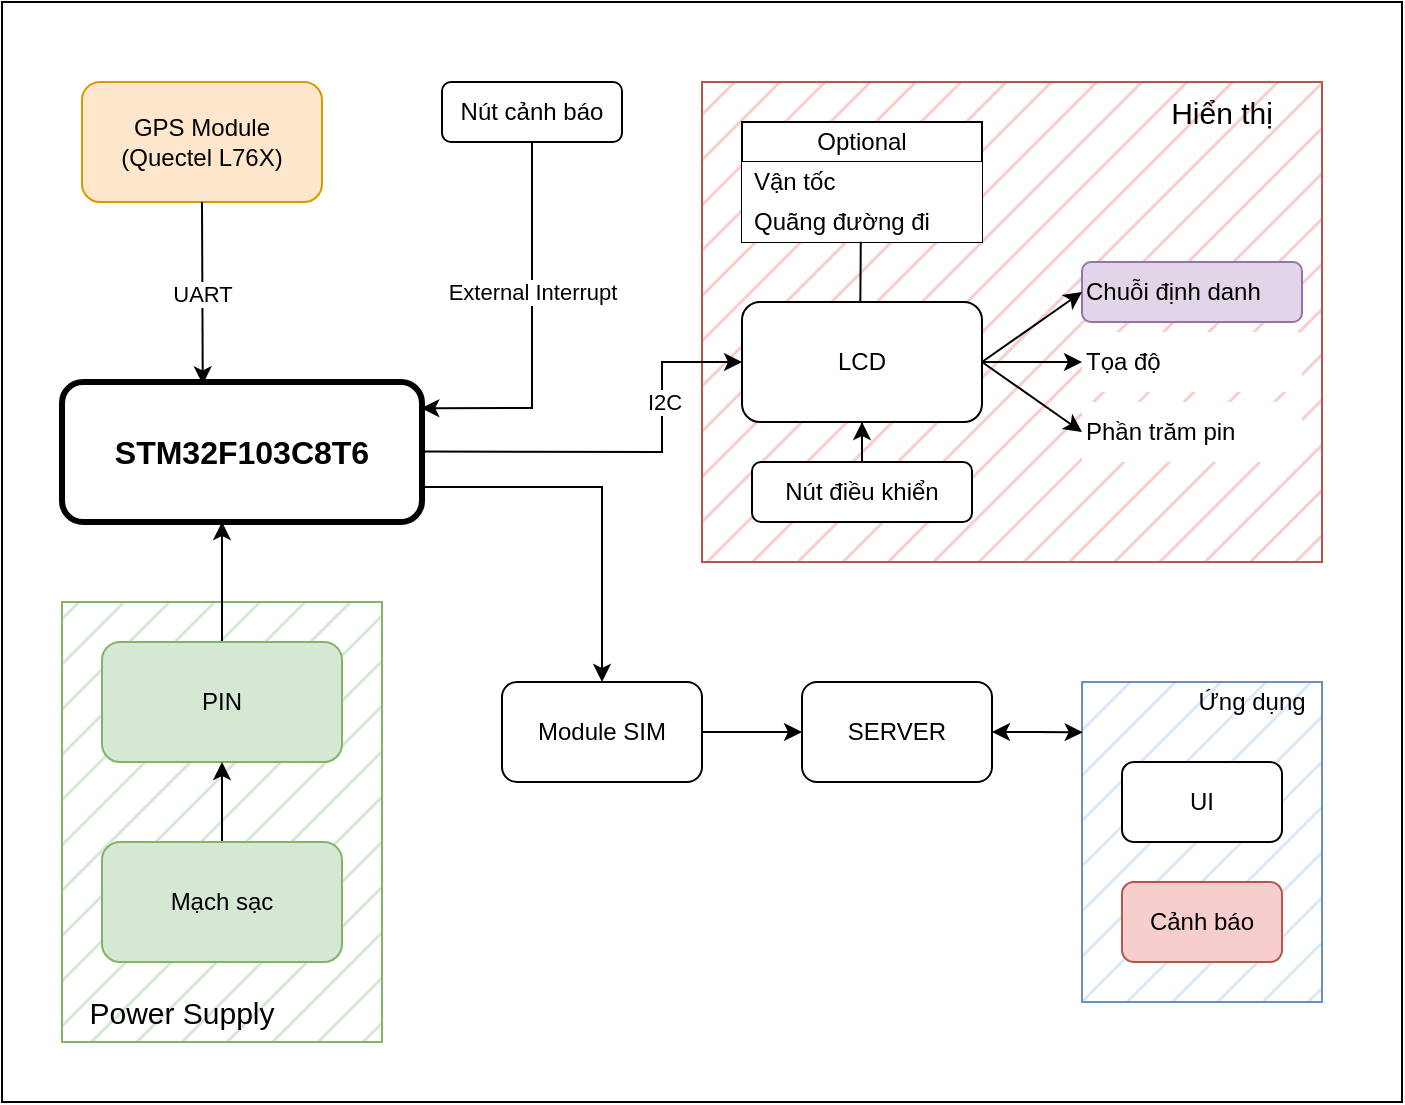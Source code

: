 <mxfile version="24.2.5" type="github">
  <diagram name="Page-1" id="vP7GKqEe_UTquGLLv8JT">
    <mxGraphModel dx="1158" dy="597" grid="1" gridSize="10" guides="1" tooltips="1" connect="1" arrows="1" fold="1" page="1" pageScale="1" pageWidth="850" pageHeight="1100" math="0" shadow="0">
      <root>
        <mxCell id="0" />
        <mxCell id="1" parent="0" />
        <mxCell id="70fF8Lxhg9ggZ1zZ8sWO-58" value="" style="rounded=0;whiteSpace=wrap;html=1;" parent="1" vertex="1">
          <mxGeometry x="270" y="150" width="700" height="550" as="geometry" />
        </mxCell>
        <mxCell id="70fF8Lxhg9ggZ1zZ8sWO-54" value="" style="rounded=0;whiteSpace=wrap;html=1;fillColor=#dae8fc;strokeColor=#6c8ebf;fillStyle=hatch;" parent="1" vertex="1">
          <mxGeometry x="810" y="490" width="120" height="160" as="geometry" />
        </mxCell>
        <mxCell id="70fF8Lxhg9ggZ1zZ8sWO-38" value="" style="rounded=0;whiteSpace=wrap;html=1;fillColor=#f8cecc;strokeColor=#b85450;fillStyle=hatch;" parent="1" vertex="1">
          <mxGeometry x="620" y="190" width="310" height="240" as="geometry" />
        </mxCell>
        <mxCell id="70fF8Lxhg9ggZ1zZ8sWO-16" value="" style="rounded=0;whiteSpace=wrap;html=1;fillColor=#d5e8d4;strokeColor=#82b366;fillStyle=hatch;" parent="1" vertex="1">
          <mxGeometry x="300" y="450" width="160" height="220" as="geometry" />
        </mxCell>
        <mxCell id="rKckvZo6JhOjvVGpJgdQ-3" style="edgeStyle=orthogonalEdgeStyle;rounded=0;orthogonalLoop=1;jettySize=auto;html=1;exitX=1;exitY=0.75;exitDx=0;exitDy=0;entryX=0.5;entryY=0;entryDx=0;entryDy=0;" edge="1" parent="1" source="70fF8Lxhg9ggZ1zZ8sWO-1" target="rKckvZo6JhOjvVGpJgdQ-1">
          <mxGeometry relative="1" as="geometry" />
        </mxCell>
        <mxCell id="70fF8Lxhg9ggZ1zZ8sWO-1" value="&lt;font style=&quot;font-size: 16px;&quot;&gt;&lt;b style=&quot;font-size: 16px;&quot;&gt;STM32F103C8T6&lt;/b&gt;&lt;/font&gt;" style="rounded=1;whiteSpace=wrap;html=1;strokeWidth=3;fontSize=16;" parent="1" vertex="1">
          <mxGeometry x="300" y="340" width="180" height="70" as="geometry" />
        </mxCell>
        <mxCell id="70fF8Lxhg9ggZ1zZ8sWO-2" value="&lt;div&gt;GPS Module&lt;/div&gt;&lt;div&gt;(Quectel L76X)&lt;br&gt;&lt;/div&gt;" style="rounded=1;whiteSpace=wrap;html=1;fillColor=#ffe6cc;strokeColor=#d79b00;" parent="1" vertex="1">
          <mxGeometry x="310" y="190" width="120" height="60" as="geometry" />
        </mxCell>
        <mxCell id="70fF8Lxhg9ggZ1zZ8sWO-4" value="" style="endArrow=classic;html=1;rounded=0;entryX=0.391;entryY=0.017;entryDx=0;entryDy=0;exitX=0.5;exitY=1;exitDx=0;exitDy=0;entryPerimeter=0;" parent="1" source="70fF8Lxhg9ggZ1zZ8sWO-2" target="70fF8Lxhg9ggZ1zZ8sWO-1" edge="1">
          <mxGeometry relative="1" as="geometry">
            <mxPoint x="425" y="270" as="sourcePoint" />
            <mxPoint x="525" y="270" as="targetPoint" />
          </mxGeometry>
        </mxCell>
        <mxCell id="70fF8Lxhg9ggZ1zZ8sWO-5" value="&lt;div&gt;UART&lt;/div&gt;" style="edgeLabel;resizable=0;html=1;;align=center;verticalAlign=middle;" parent="70fF8Lxhg9ggZ1zZ8sWO-4" connectable="0" vertex="1">
          <mxGeometry relative="1" as="geometry" />
        </mxCell>
        <mxCell id="70fF8Lxhg9ggZ1zZ8sWO-6" value="Nút cảnh báo" style="rounded=1;whiteSpace=wrap;html=1;" parent="1" vertex="1">
          <mxGeometry x="490" y="190" width="90" height="30" as="geometry" />
        </mxCell>
        <mxCell id="70fF8Lxhg9ggZ1zZ8sWO-8" value="" style="endArrow=classic;html=1;rounded=0;entryX=0.998;entryY=0.187;entryDx=0;entryDy=0;exitX=0.5;exitY=1;exitDx=0;exitDy=0;entryPerimeter=0;" parent="1" source="70fF8Lxhg9ggZ1zZ8sWO-6" target="70fF8Lxhg9ggZ1zZ8sWO-1" edge="1">
          <mxGeometry relative="1" as="geometry">
            <mxPoint x="574.8" y="220" as="sourcePoint" />
            <mxPoint x="574.8" y="310" as="targetPoint" />
            <Array as="points">
              <mxPoint x="535" y="353" />
            </Array>
          </mxGeometry>
        </mxCell>
        <mxCell id="70fF8Lxhg9ggZ1zZ8sWO-9" value="External Interrupt" style="edgeLabel;resizable=0;html=1;;align=center;verticalAlign=middle;" parent="70fF8Lxhg9ggZ1zZ8sWO-8" connectable="0" vertex="1">
          <mxGeometry relative="1" as="geometry">
            <mxPoint y="-19" as="offset" />
          </mxGeometry>
        </mxCell>
        <mxCell id="70fF8Lxhg9ggZ1zZ8sWO-14" style="edgeStyle=orthogonalEdgeStyle;rounded=0;orthogonalLoop=1;jettySize=auto;html=1;" parent="1" source="70fF8Lxhg9ggZ1zZ8sWO-11" edge="1">
          <mxGeometry relative="1" as="geometry">
            <mxPoint x="380" y="410" as="targetPoint" />
            <Array as="points">
              <mxPoint x="380" y="410" />
            </Array>
          </mxGeometry>
        </mxCell>
        <mxCell id="70fF8Lxhg9ggZ1zZ8sWO-11" value="PIN" style="rounded=1;whiteSpace=wrap;html=1;fillColor=#d5e8d4;strokeColor=#82b366;" parent="1" vertex="1">
          <mxGeometry x="320" y="470" width="120" height="60" as="geometry" />
        </mxCell>
        <mxCell id="70fF8Lxhg9ggZ1zZ8sWO-13" style="edgeStyle=orthogonalEdgeStyle;rounded=0;orthogonalLoop=1;jettySize=auto;html=1;entryX=0.5;entryY=1;entryDx=0;entryDy=0;" parent="1" source="70fF8Lxhg9ggZ1zZ8sWO-12" target="70fF8Lxhg9ggZ1zZ8sWO-11" edge="1">
          <mxGeometry relative="1" as="geometry" />
        </mxCell>
        <mxCell id="70fF8Lxhg9ggZ1zZ8sWO-12" value="Mạch sạc " style="rounded=1;whiteSpace=wrap;html=1;fillColor=#d5e8d4;strokeColor=#82b366;" parent="1" vertex="1">
          <mxGeometry x="320" y="570" width="120" height="60" as="geometry" />
        </mxCell>
        <mxCell id="70fF8Lxhg9ggZ1zZ8sWO-17" value="&lt;div style=&quot;font-size: 15px;&quot;&gt;Power Supply &lt;br style=&quot;font-size: 15px;&quot;&gt;&lt;/div&gt;" style="text;html=1;align=center;verticalAlign=middle;whiteSpace=wrap;rounded=0;fontSize=15;fillColor=none;" parent="1" vertex="1">
          <mxGeometry x="300" y="640" width="120" height="30" as="geometry" />
        </mxCell>
        <mxCell id="70fF8Lxhg9ggZ1zZ8sWO-18" value="LCD" style="rounded=1;whiteSpace=wrap;html=1;fontSize=12;" parent="1" vertex="1">
          <mxGeometry x="640" y="300" width="120" height="60" as="geometry" />
        </mxCell>
        <mxCell id="70fF8Lxhg9ggZ1zZ8sWO-20" value="" style="endArrow=classic;html=1;rounded=0;entryX=0;entryY=0.5;entryDx=0;entryDy=0;" parent="1" target="70fF8Lxhg9ggZ1zZ8sWO-18" edge="1">
          <mxGeometry relative="1" as="geometry">
            <mxPoint x="480" y="374.76" as="sourcePoint" />
            <mxPoint x="580" y="374.76" as="targetPoint" />
            <Array as="points">
              <mxPoint x="600" y="375" />
              <mxPoint x="600" y="330" />
            </Array>
          </mxGeometry>
        </mxCell>
        <mxCell id="70fF8Lxhg9ggZ1zZ8sWO-21" value="I2C" style="edgeLabel;resizable=0;html=1;;align=center;verticalAlign=middle;" parent="70fF8Lxhg9ggZ1zZ8sWO-20" connectable="0" vertex="1">
          <mxGeometry relative="1" as="geometry">
            <mxPoint x="18" y="-25" as="offset" />
          </mxGeometry>
        </mxCell>
        <mxCell id="70fF8Lxhg9ggZ1zZ8sWO-22" value="Chuỗi định danh " style="text;html=1;align=left;verticalAlign=middle;whiteSpace=wrap;rounded=1;fillColor=#e1d5e7;strokeColor=#9673a6;" parent="1" vertex="1">
          <mxGeometry x="810" y="280" width="110" height="30" as="geometry" />
        </mxCell>
        <mxCell id="70fF8Lxhg9ggZ1zZ8sWO-23" value="Tọa độ " style="text;html=1;align=left;verticalAlign=middle;whiteSpace=wrap;rounded=0;fillColor=default;" parent="1" vertex="1">
          <mxGeometry x="810" y="315" width="110" height="30" as="geometry" />
        </mxCell>
        <mxCell id="70fF8Lxhg9ggZ1zZ8sWO-24" value="Phần trăm pin " style="text;html=1;align=left;verticalAlign=middle;whiteSpace=wrap;rounded=0;fillColor=default;" parent="1" vertex="1">
          <mxGeometry x="810" y="350" width="110" height="30" as="geometry" />
        </mxCell>
        <mxCell id="70fF8Lxhg9ggZ1zZ8sWO-26" value="" style="endArrow=classic;html=1;rounded=0;entryX=0;entryY=0.5;entryDx=0;entryDy=0;" parent="1" target="70fF8Lxhg9ggZ1zZ8sWO-22" edge="1">
          <mxGeometry width="50" height="50" relative="1" as="geometry">
            <mxPoint x="760" y="330" as="sourcePoint" />
            <mxPoint x="810" y="280" as="targetPoint" />
          </mxGeometry>
        </mxCell>
        <mxCell id="70fF8Lxhg9ggZ1zZ8sWO-27" value="" style="endArrow=classic;html=1;rounded=0;entryX=0;entryY=0.5;entryDx=0;entryDy=0;exitX=1;exitY=0.5;exitDx=0;exitDy=0;" parent="1" source="70fF8Lxhg9ggZ1zZ8sWO-18" target="70fF8Lxhg9ggZ1zZ8sWO-23" edge="1">
          <mxGeometry width="50" height="50" relative="1" as="geometry">
            <mxPoint x="770" y="340" as="sourcePoint" />
            <mxPoint x="820" y="305" as="targetPoint" />
          </mxGeometry>
        </mxCell>
        <mxCell id="70fF8Lxhg9ggZ1zZ8sWO-28" value="" style="endArrow=classic;html=1;rounded=0;entryX=0;entryY=0.5;entryDx=0;entryDy=0;exitX=1;exitY=0.5;exitDx=0;exitDy=0;" parent="1" source="70fF8Lxhg9ggZ1zZ8sWO-18" target="70fF8Lxhg9ggZ1zZ8sWO-24" edge="1">
          <mxGeometry width="50" height="50" relative="1" as="geometry">
            <mxPoint x="770" y="340" as="sourcePoint" />
            <mxPoint x="820" y="340" as="targetPoint" />
          </mxGeometry>
        </mxCell>
        <mxCell id="70fF8Lxhg9ggZ1zZ8sWO-29" value="Optional " style="swimlane;fontStyle=0;childLayout=stackLayout;horizontal=1;startSize=20;horizontalStack=0;resizeParent=1;resizeParentMax=0;resizeLast=0;collapsible=1;marginBottom=0;whiteSpace=wrap;html=1;" parent="1" vertex="1">
          <mxGeometry x="640" y="210" width="120" height="60" as="geometry" />
        </mxCell>
        <mxCell id="70fF8Lxhg9ggZ1zZ8sWO-30" value="&lt;div&gt;Vận tốc &lt;br&gt;&lt;/div&gt;" style="text;strokeColor=none;fillColor=default;align=left;verticalAlign=middle;spacingLeft=4;spacingRight=4;overflow=hidden;points=[[0,0.5],[1,0.5]];portConstraint=eastwest;rotatable=0;whiteSpace=wrap;html=1;" parent="70fF8Lxhg9ggZ1zZ8sWO-29" vertex="1">
          <mxGeometry y="20" width="120" height="20" as="geometry" />
        </mxCell>
        <mxCell id="70fF8Lxhg9ggZ1zZ8sWO-31" value="Quãng đường đi " style="text;strokeColor=none;fillColor=default;align=left;verticalAlign=middle;spacingLeft=4;spacingRight=4;overflow=hidden;points=[[0,0.5],[1,0.5]];portConstraint=eastwest;rotatable=0;whiteSpace=wrap;html=1;" parent="70fF8Lxhg9ggZ1zZ8sWO-29" vertex="1">
          <mxGeometry y="40" width="120" height="20" as="geometry" />
        </mxCell>
        <mxCell id="70fF8Lxhg9ggZ1zZ8sWO-35" style="edgeStyle=orthogonalEdgeStyle;rounded=0;orthogonalLoop=1;jettySize=auto;html=1;entryX=0.495;entryY=0.993;entryDx=0;entryDy=0;entryPerimeter=0;endArrow=none;endFill=0;exitX=0.493;exitY=0.003;exitDx=0;exitDy=0;exitPerimeter=0;" parent="1" source="70fF8Lxhg9ggZ1zZ8sWO-18" target="70fF8Lxhg9ggZ1zZ8sWO-31" edge="1">
          <mxGeometry relative="1" as="geometry" />
        </mxCell>
        <mxCell id="70fF8Lxhg9ggZ1zZ8sWO-37" style="edgeStyle=orthogonalEdgeStyle;rounded=0;orthogonalLoop=1;jettySize=auto;html=1;entryX=0.5;entryY=1;entryDx=0;entryDy=0;" parent="1" source="70fF8Lxhg9ggZ1zZ8sWO-36" target="70fF8Lxhg9ggZ1zZ8sWO-18" edge="1">
          <mxGeometry relative="1" as="geometry" />
        </mxCell>
        <mxCell id="70fF8Lxhg9ggZ1zZ8sWO-36" value="Nút điều khiển " style="rounded=1;whiteSpace=wrap;html=1;" parent="1" vertex="1">
          <mxGeometry x="645" y="380" width="110" height="30" as="geometry" />
        </mxCell>
        <mxCell id="70fF8Lxhg9ggZ1zZ8sWO-39" value="Hiển thị " style="text;html=1;align=center;verticalAlign=middle;whiteSpace=wrap;rounded=0;fontSize=15;fillColor=none;" parent="1" vertex="1">
          <mxGeometry x="830" y="190" width="100" height="30" as="geometry" />
        </mxCell>
        <mxCell id="70fF8Lxhg9ggZ1zZ8sWO-40" value="SERVER " style="rounded=1;whiteSpace=wrap;html=1;" parent="1" vertex="1">
          <mxGeometry x="670" y="490" width="95" height="50" as="geometry" />
        </mxCell>
        <mxCell id="70fF8Lxhg9ggZ1zZ8sWO-48" value="UI" style="rounded=1;whiteSpace=wrap;html=1;" parent="1" vertex="1">
          <mxGeometry x="830" y="530" width="80" height="40" as="geometry" />
        </mxCell>
        <mxCell id="70fF8Lxhg9ggZ1zZ8sWO-50" value="Cảnh báo " style="rounded=1;whiteSpace=wrap;html=1;fillColor=#f8cecc;strokeColor=#b85450;" parent="1" vertex="1">
          <mxGeometry x="830" y="590" width="80" height="40" as="geometry" />
        </mxCell>
        <mxCell id="70fF8Lxhg9ggZ1zZ8sWO-53" value="Ứng dụng " style="text;html=1;align=center;verticalAlign=middle;whiteSpace=wrap;rounded=0;" parent="1" vertex="1">
          <mxGeometry x="860" y="490" width="70" height="20" as="geometry" />
        </mxCell>
        <mxCell id="rKckvZo6JhOjvVGpJgdQ-4" style="edgeStyle=orthogonalEdgeStyle;rounded=0;orthogonalLoop=1;jettySize=auto;html=1;exitX=1;exitY=0.5;exitDx=0;exitDy=0;" edge="1" parent="1" source="rKckvZo6JhOjvVGpJgdQ-1" target="70fF8Lxhg9ggZ1zZ8sWO-40">
          <mxGeometry relative="1" as="geometry" />
        </mxCell>
        <mxCell id="rKckvZo6JhOjvVGpJgdQ-1" value="Module SIM" style="rounded=1;whiteSpace=wrap;html=1;" vertex="1" parent="1">
          <mxGeometry x="520" y="490" width="100" height="50" as="geometry" />
        </mxCell>
        <mxCell id="rKckvZo6JhOjvVGpJgdQ-5" style="edgeStyle=orthogonalEdgeStyle;rounded=0;orthogonalLoop=1;jettySize=auto;html=1;entryX=0.003;entryY=0.157;entryDx=0;entryDy=0;entryPerimeter=0;startArrow=classic;startFill=1;" edge="1" parent="1" source="70fF8Lxhg9ggZ1zZ8sWO-40" target="70fF8Lxhg9ggZ1zZ8sWO-54">
          <mxGeometry relative="1" as="geometry" />
        </mxCell>
      </root>
    </mxGraphModel>
  </diagram>
</mxfile>
